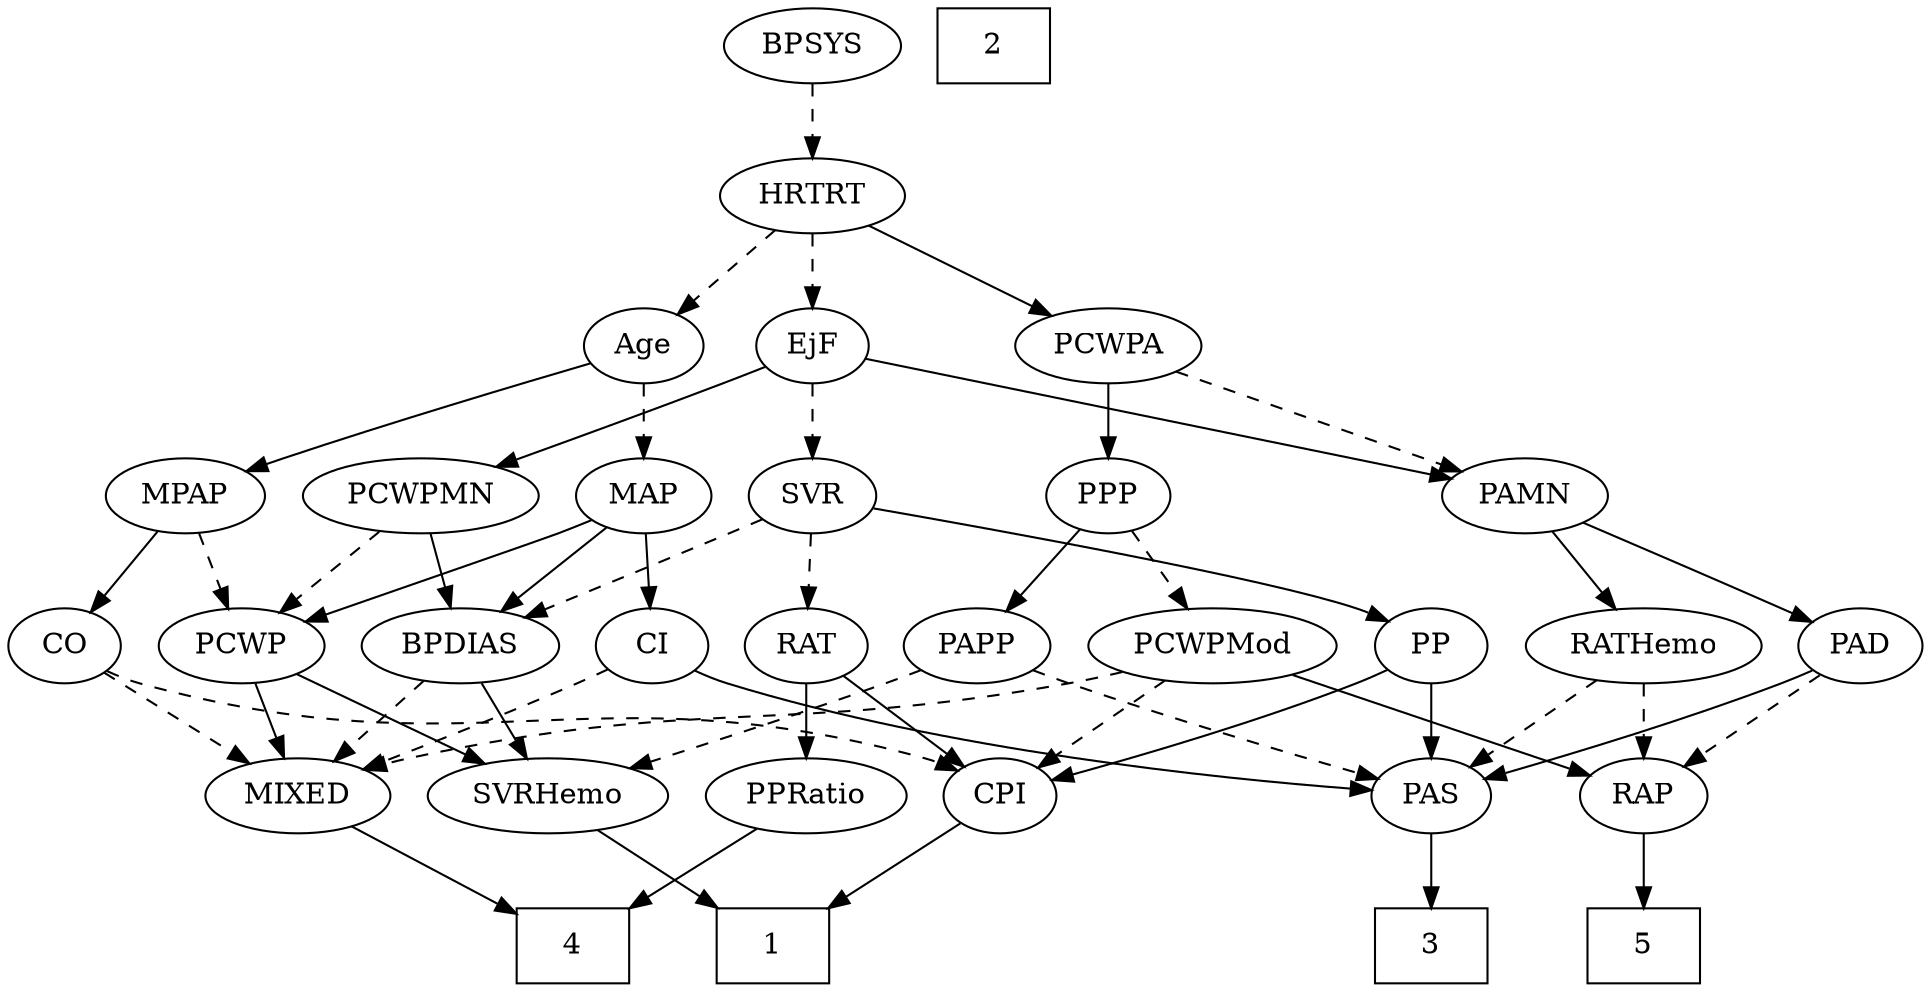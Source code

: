 strict digraph {
	graph [bb="0,0,855.6,468"];
	node [label="\N"];
	1	[height=0.5,
		pos="349,18",
		shape=box,
		width=0.75];
	2	[height=0.5,
		pos="446,450",
		shape=box,
		width=0.75];
	3	[height=0.5,
		pos="637,18",
		shape=box,
		width=0.75];
	4	[height=0.5,
		pos="259,18",
		shape=box,
		width=0.75];
	5	[height=0.5,
		pos="731,18",
		shape=box,
		width=0.75];
	Age	[height=0.5,
		pos="287,306",
		width=0.75];
	MPAP	[height=0.5,
		pos="85,234",
		width=0.97491];
	Age -> MPAP	[pos="e,111.92,245.62 263.06,297.34 232.01,287.32 176.22,269.03 129,252 126.49,251.09 123.9,250.14 121.3,249.17",
		style=solid];
	MAP	[height=0.5,
		pos="287,234",
		width=0.84854];
	Age -> MAP	[pos="e,287,252.1 287,287.7 287,279.98 287,270.71 287,262.11",
		style=dashed];
	EjF	[height=0.5,
		pos="363,306",
		width=0.75];
	PAMN	[height=0.5,
		pos="678,234",
		width=1.011];
	EjF -> PAMN	[pos="e,645.21,242.29 388.25,299.39 442.01,287.44 568.36,259.37 635.04,244.55",
		style=solid];
	SVR	[height=0.5,
		pos="363,234",
		width=0.77632];
	EjF -> SVR	[pos="e,363,252.1 363,287.7 363,279.98 363,270.71 363,262.11",
		style=dashed];
	PCWPMN	[height=0.5,
		pos="188,234",
		width=1.3902];
	EjF -> PCWPMN	[pos="e,220.84,247.6 340.62,295.36 334.89,292.93 328.73,290.34 323,288 292.07,275.36 256.93,261.58 230.26,251.24",
		style=solid];
	RAP	[height=0.5,
		pos="731,90",
		width=0.77632];
	RAP -> 5	[pos="e,731,36.104 731,71.697 731,63.983 731,54.712 731,46.112",
		style=solid];
	MIXED	[height=0.5,
		pos="145,90",
		width=1.1193];
	MIXED -> 4	[pos="e,231.83,35.685 167.8,75.003 183.65,65.265 205.12,52.086 223.24,40.958",
		style=solid];
	CO	[height=0.5,
		pos="27,162",
		width=0.75];
	MPAP -> CO	[pos="e,39.71,178.34 71.839,217.12 64.244,207.95 54.557,196.26 46.132,186.09",
		style=solid];
	PCWP	[height=0.5,
		pos="107,162",
		width=0.97491];
	MPAP -> PCWP	[pos="e,101.57,180.28 90.326,216.05 92.775,208.26 95.742,198.82 98.489,190.08",
		style=dashed];
	BPSYS	[height=0.5,
		pos="363,450",
		width=1.0471];
	HRTRT	[height=0.5,
		pos="363,378",
		width=1.1013];
	BPSYS -> HRTRT	[pos="e,363,396.1 363,431.7 363,423.98 363,414.71 363,406.11",
		style=dashed];
	PAD	[height=0.5,
		pos="827,162",
		width=0.79437];
	PAD -> RAP	[pos="e,748.98,104.11 808.94,147.83 794.33,137.18 773.55,122.02 757.12,110.04",
		style=dashed];
	PAS	[height=0.5,
		pos="637,90",
		width=0.75];
	PAD -> PAS	[pos="e,660.93,98.643 804.63,150.61 799.53,148.35 794.1,146.03 789,144 748.86,128.06 701.8,112.05 670.79,101.87",
		style=solid];
	CO -> MIXED	[pos="e,121.84,104.74 46.485,149.44 64.585,138.7 91.867,122.52 113.13,109.9",
		style=dashed];
	CPI	[height=0.5,
		pos="446,90",
		width=0.75];
	CO -> CPI	[pos="e,425.52,102.12 47.479,149.88 52.437,147.59 57.807,145.45 63,144 212.34,102.3 260.66,149.7 410,108 411.95,107.46 413.92,106.81 415.89,\
106.11",
		style=dashed];
	PAS -> 3	[pos="e,637,36.104 637,71.697 637,63.983 637,54.712 637,46.112",
		style=solid];
	PAMN -> PAD	[pos="e,804.64,173.51 703.61,220.97 729.07,209.01 768.16,190.64 795.5,177.8",
		style=solid];
	RATHemo	[height=0.5,
		pos="731,162",
		width=1.3721];
	PAMN -> RATHemo	[pos="e,718.41,179.63 690.29,216.76 696.82,208.14 704.98,197.36 712.28,187.73",
		style=solid];
	RATHemo -> RAP	[pos="e,731,108.1 731,143.7 731,135.98 731,126.71 731,118.11",
		style=dashed];
	RATHemo -> PAS	[pos="e,654.34,103.91 710.14,145.46 696.12,135.03 677.56,121.2 662.64,110.09",
		style=dashed];
	CPI -> 1	[pos="e,372.89,36.242 428.21,76.161 415.1,66.703 396.91,53.578 381.27,42.289",
		style=solid];
	RAT	[height=0.5,
		pos="361,162",
		width=0.75827];
	RAT -> CPI	[pos="e,429.66,104.46 377.39,147.5 389.97,137.14 407.54,122.67 421.75,110.97",
		style=solid];
	PPRatio	[height=0.5,
		pos="361,90",
		width=1.1013];
	RAT -> PPRatio	[pos="e,361,108.1 361,143.7 361,135.98 361,126.71 361,118.11",
		style=solid];
	SVR -> RAT	[pos="e,361.49,180.1 362.51,215.7 362.29,207.98 362.02,198.71 361.77,190.11",
		style=dashed];
	BPDIAS	[height=0.5,
		pos="202,162",
		width=1.1735];
	SVR -> BPDIAS	[pos="e,231.44,175.09 340.98,222.43 336.38,220.27 331.54,218.03 327,216 298.32,203.16 265.62,189.32 240.86,179",
		style=dashed];
	PP	[height=0.5,
		pos="637,162",
		width=0.75];
	SVR -> PP	[pos="e,616.39,173.69 389.63,227.85 443.09,217.37 561.76,193.45 601,180 602.91,179.34 604.86,178.62 606.8,177.84",
		style=solid];
	PCWPMod	[height=0.5,
		pos="540,162",
		width=1.4443];
	PCWPMod -> RAP	[pos="e,707.23,99.713 574.59,148.32 609.52,135.52 663.11,115.88 697.61,103.24",
		style=solid];
	PCWPMod -> MIXED	[pos="e,174.51,102.35 502.14,149.52 494.52,147.48 486.54,145.52 479,144 353.84,118.8 318.32,137.08 194,108 190.8,107.25 187.52,106.37 \
184.24,105.41",
		style=dashed];
	PCWPMod -> CPI	[pos="e,463.34,103.91 519.14,145.46 505.12,135.03 486.56,121.2 471.64,110.09",
		style=dashed];
	PCWPA	[height=0.5,
		pos="496,306",
		width=1.1555];
	PCWPA -> PAMN	[pos="e,650,245.77 526.05,293.44 557.39,281.39 606.57,262.47 640.44,249.44",
		style=dashed];
	PPP	[height=0.5,
		pos="496,234",
		width=0.75];
	PCWPA -> PPP	[pos="e,496,252.1 496,287.7 496,279.98 496,270.71 496,262.11",
		style=solid];
	PCWPMN -> BPDIAS	[pos="e,198.58,180.1 191.46,215.7 193,207.98 194.86,198.71 196.58,190.11",
		style=solid];
	PCWPMN -> PCWP	[pos="e,124.2,177.86 169.62,217.12 158.44,207.45 144.01,194.99 131.83,184.46",
		style=dashed];
	SVRHemo	[height=0.5,
		pos="253,90",
		width=1.3902];
	SVRHemo -> 1	[pos="e,325.4,36.211 274.31,73.465 286.84,64.325 302.93,52.589 316.97,42.354",
		style=solid];
	BPDIAS -> MIXED	[pos="e,158.15,107.15 188.78,144.76 181.59,135.93 172.55,124.83 164.55,115.01",
		style=dashed];
	BPDIAS -> SVRHemo	[pos="e,240.65,107.96 214.09,144.41 220.22,135.99 227.8,125.58 234.64,116.2",
		style=solid];
	MAP -> BPDIAS	[pos="e,220.65,178.36 269.8,218.83 257.99,209.11 242.08,196.01 228.64,184.94",
		style=solid];
	MAP -> PCWP	[pos="e,134.45,173.65 262.96,222.58 257.71,220.37 252.18,218.07 247,216 204.69,199.08 193.59,196.21 151,180 148.66,179.11 146.24,178.19 \
143.81,177.25",
		style=solid];
	CI	[height=0.5,
		pos="289,162",
		width=0.75];
	MAP -> CI	[pos="e,288.51,180.1 287.49,215.7 287.71,207.98 287.98,198.71 288.23,190.11",
		style=solid];
	PP -> PAS	[pos="e,637,108.1 637,143.7 637,135.98 637,126.71 637,118.11",
		style=solid];
	PP -> CPI	[pos="e,470.2,98.352 615.85,150.53 611.02,148.27 605.87,145.97 601,144 559.98,127.36 511.54,111.36 479.87,101.38",
		style=solid];
	PPP -> PCWPMod	[pos="e,529.44,179.8 505.98,217.12 511.29,208.68 517.93,198.1 523.94,188.55",
		style=dashed];
	PAPP	[height=0.5,
		pos="438,162",
		width=0.88464];
	PPP -> PAPP	[pos="e,450.96,178.64 483.41,217.81 475.84,208.67 466.05,196.85 457.49,186.52",
		style=solid];
	PPRatio -> 4	[pos="e,284.07,36.204 339.87,74.496 326.18,65.103 308.06,52.668 292.44,41.951",
		style=solid];
	PCWP -> MIXED	[pos="e,135.8,107.96 116.01,144.41 120.48,136.16 126,126.01 131.01,116.78",
		style=solid];
	PCWP -> SVRHemo	[pos="e,224.09,104.86 131.77,149.13 154.52,138.22 188.58,121.88 214.82,109.31",
		style=solid];
	CI -> MIXED	[pos="e,171.22,103.75 267.75,150.67 244.8,139.51 207.84,121.55 180.47,108.24",
		style=dashed];
	CI -> PAS	[pos="e,610.13,93.081 309.55,150.12 314.51,147.83 319.86,145.62 325,144 421.66,113.6 540.98,99.493 600.14,93.983",
		style=solid];
	PAPP -> PAS	[pos="e,613,98.48 462.61,150.47 467.98,148.26 473.66,146 479,144 521.42,128.11 571.05,111.84 603.2,101.59",
		style=dashed];
	PAPP -> SVRHemo	[pos="e,287.48,103.25 413.35,150.59 407.98,148.37 402.31,146.08 397,144 363.71,130.98 325.76,117.05 297.18,106.74",
		style=dashed];
	HRTRT -> Age	[pos="e,302.27,321.07 346.13,361.46 335.47,351.65 321.56,338.83 309.91,328.1",
		style=dashed];
	HRTRT -> EjF	[pos="e,363,324.1 363,359.7 363,351.98 363,342.71 363,334.11",
		style=dashed];
	HRTRT -> PCWPA	[pos="e,470.64,320.35 388.02,363.83 408.78,352.9 438.54,337.24 461.55,325.13",
		style=solid];
}
